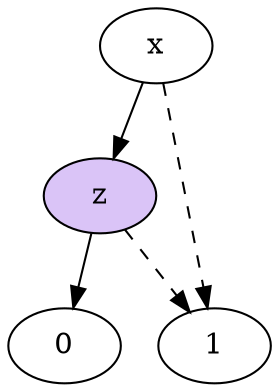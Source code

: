 digraph{
    graph [margin=0];
    z1 [label = "z",style=filled, fillcolor = "#dac4f7"]
    #z2 [label = "z"]
    #z3 [label = "z"]
    #z4 [label = "z"]
    #y1 [label = "y"]
    #y2 [label = "y"]
    x [label = x]
    l0 [label = "0"]
    l1 [label = "1"]


    x -> l1[style = dashed]
    x -> z1 
    z1 -> l1[style = dashed]
    z1 -> l0  
    
}